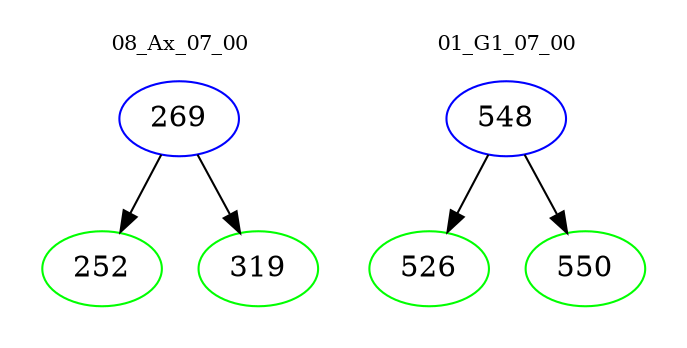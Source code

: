 digraph{
subgraph cluster_0 {
color = white
label = "08_Ax_07_00";
fontsize=10;
T0_269 [label="269", color="blue"]
T0_269 -> T0_252 [color="black"]
T0_252 [label="252", color="green"]
T0_269 -> T0_319 [color="black"]
T0_319 [label="319", color="green"]
}
subgraph cluster_1 {
color = white
label = "01_G1_07_00";
fontsize=10;
T1_548 [label="548", color="blue"]
T1_548 -> T1_526 [color="black"]
T1_526 [label="526", color="green"]
T1_548 -> T1_550 [color="black"]
T1_550 [label="550", color="green"]
}
}
